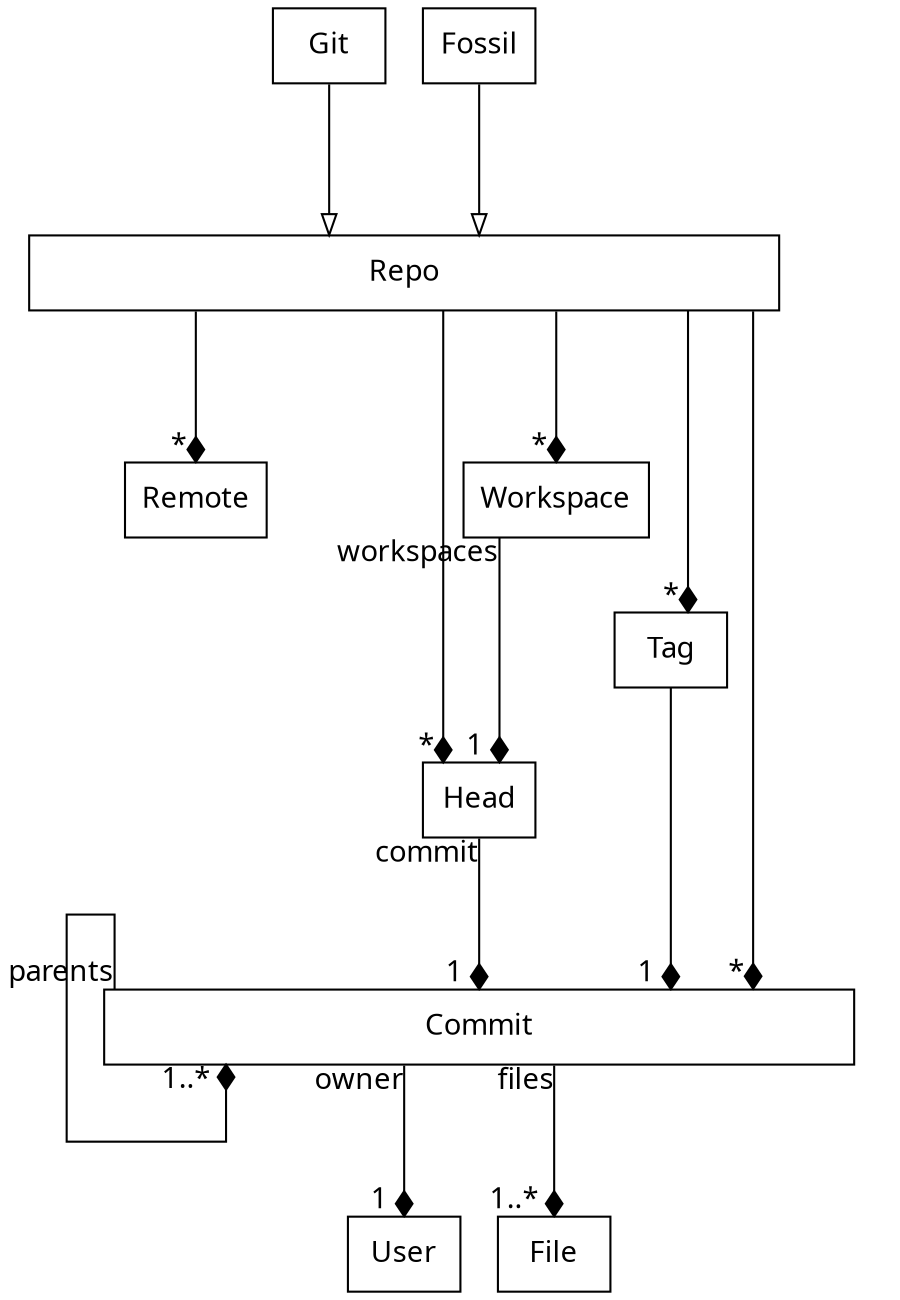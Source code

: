 digraph g {
  node[shape=rect fontname="sans-serif"]
  edge[fontname="sans-serif" minlen=2]
  splines=ortho
  Repo[width=5]
  Git
  Fossil
  Remote
  User
  Commit[width=5]
  File
  Head
  Workspace
  Tag
  # inheritance
  {Git Fossil} -> Repo[arrowhead=oarrow]
  # ownership
  Repo -> {Remote Commit Workspace Tag Head}[arrowhead=diamond headlabel="* "]
  Commit -> User[arrowhead=diamond headlabel="1  " taillabel=owner]
  Workspace -> Head[arrowhead=diamond headlabel="1  " taillabel=workspaces]
  Head -> Commit[arrowhead=diamond headlabel="1  " taillabel=commit]
  Commit -> Commit[arrowhead=diamond headlabel="1..*  " taillabel=parents]
  Commit -> File[arrowhead=diamond headlabel="1..*  " taillabel=" files"]
  Tag -> Commit[arrowhead=diamond headlabel="1  "]
}